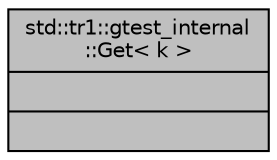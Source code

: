 digraph "std::tr1::gtest_internal::Get&lt; k &gt;"
{
  edge [fontname="Helvetica",fontsize="10",labelfontname="Helvetica",labelfontsize="10"];
  node [fontname="Helvetica",fontsize="10",shape=record];
  Node1 [label="{std::tr1::gtest_internal\l::Get\< k \>\n||}",height=0.2,width=0.4,color="black", fillcolor="grey75", style="filled", fontcolor="black"];
}
